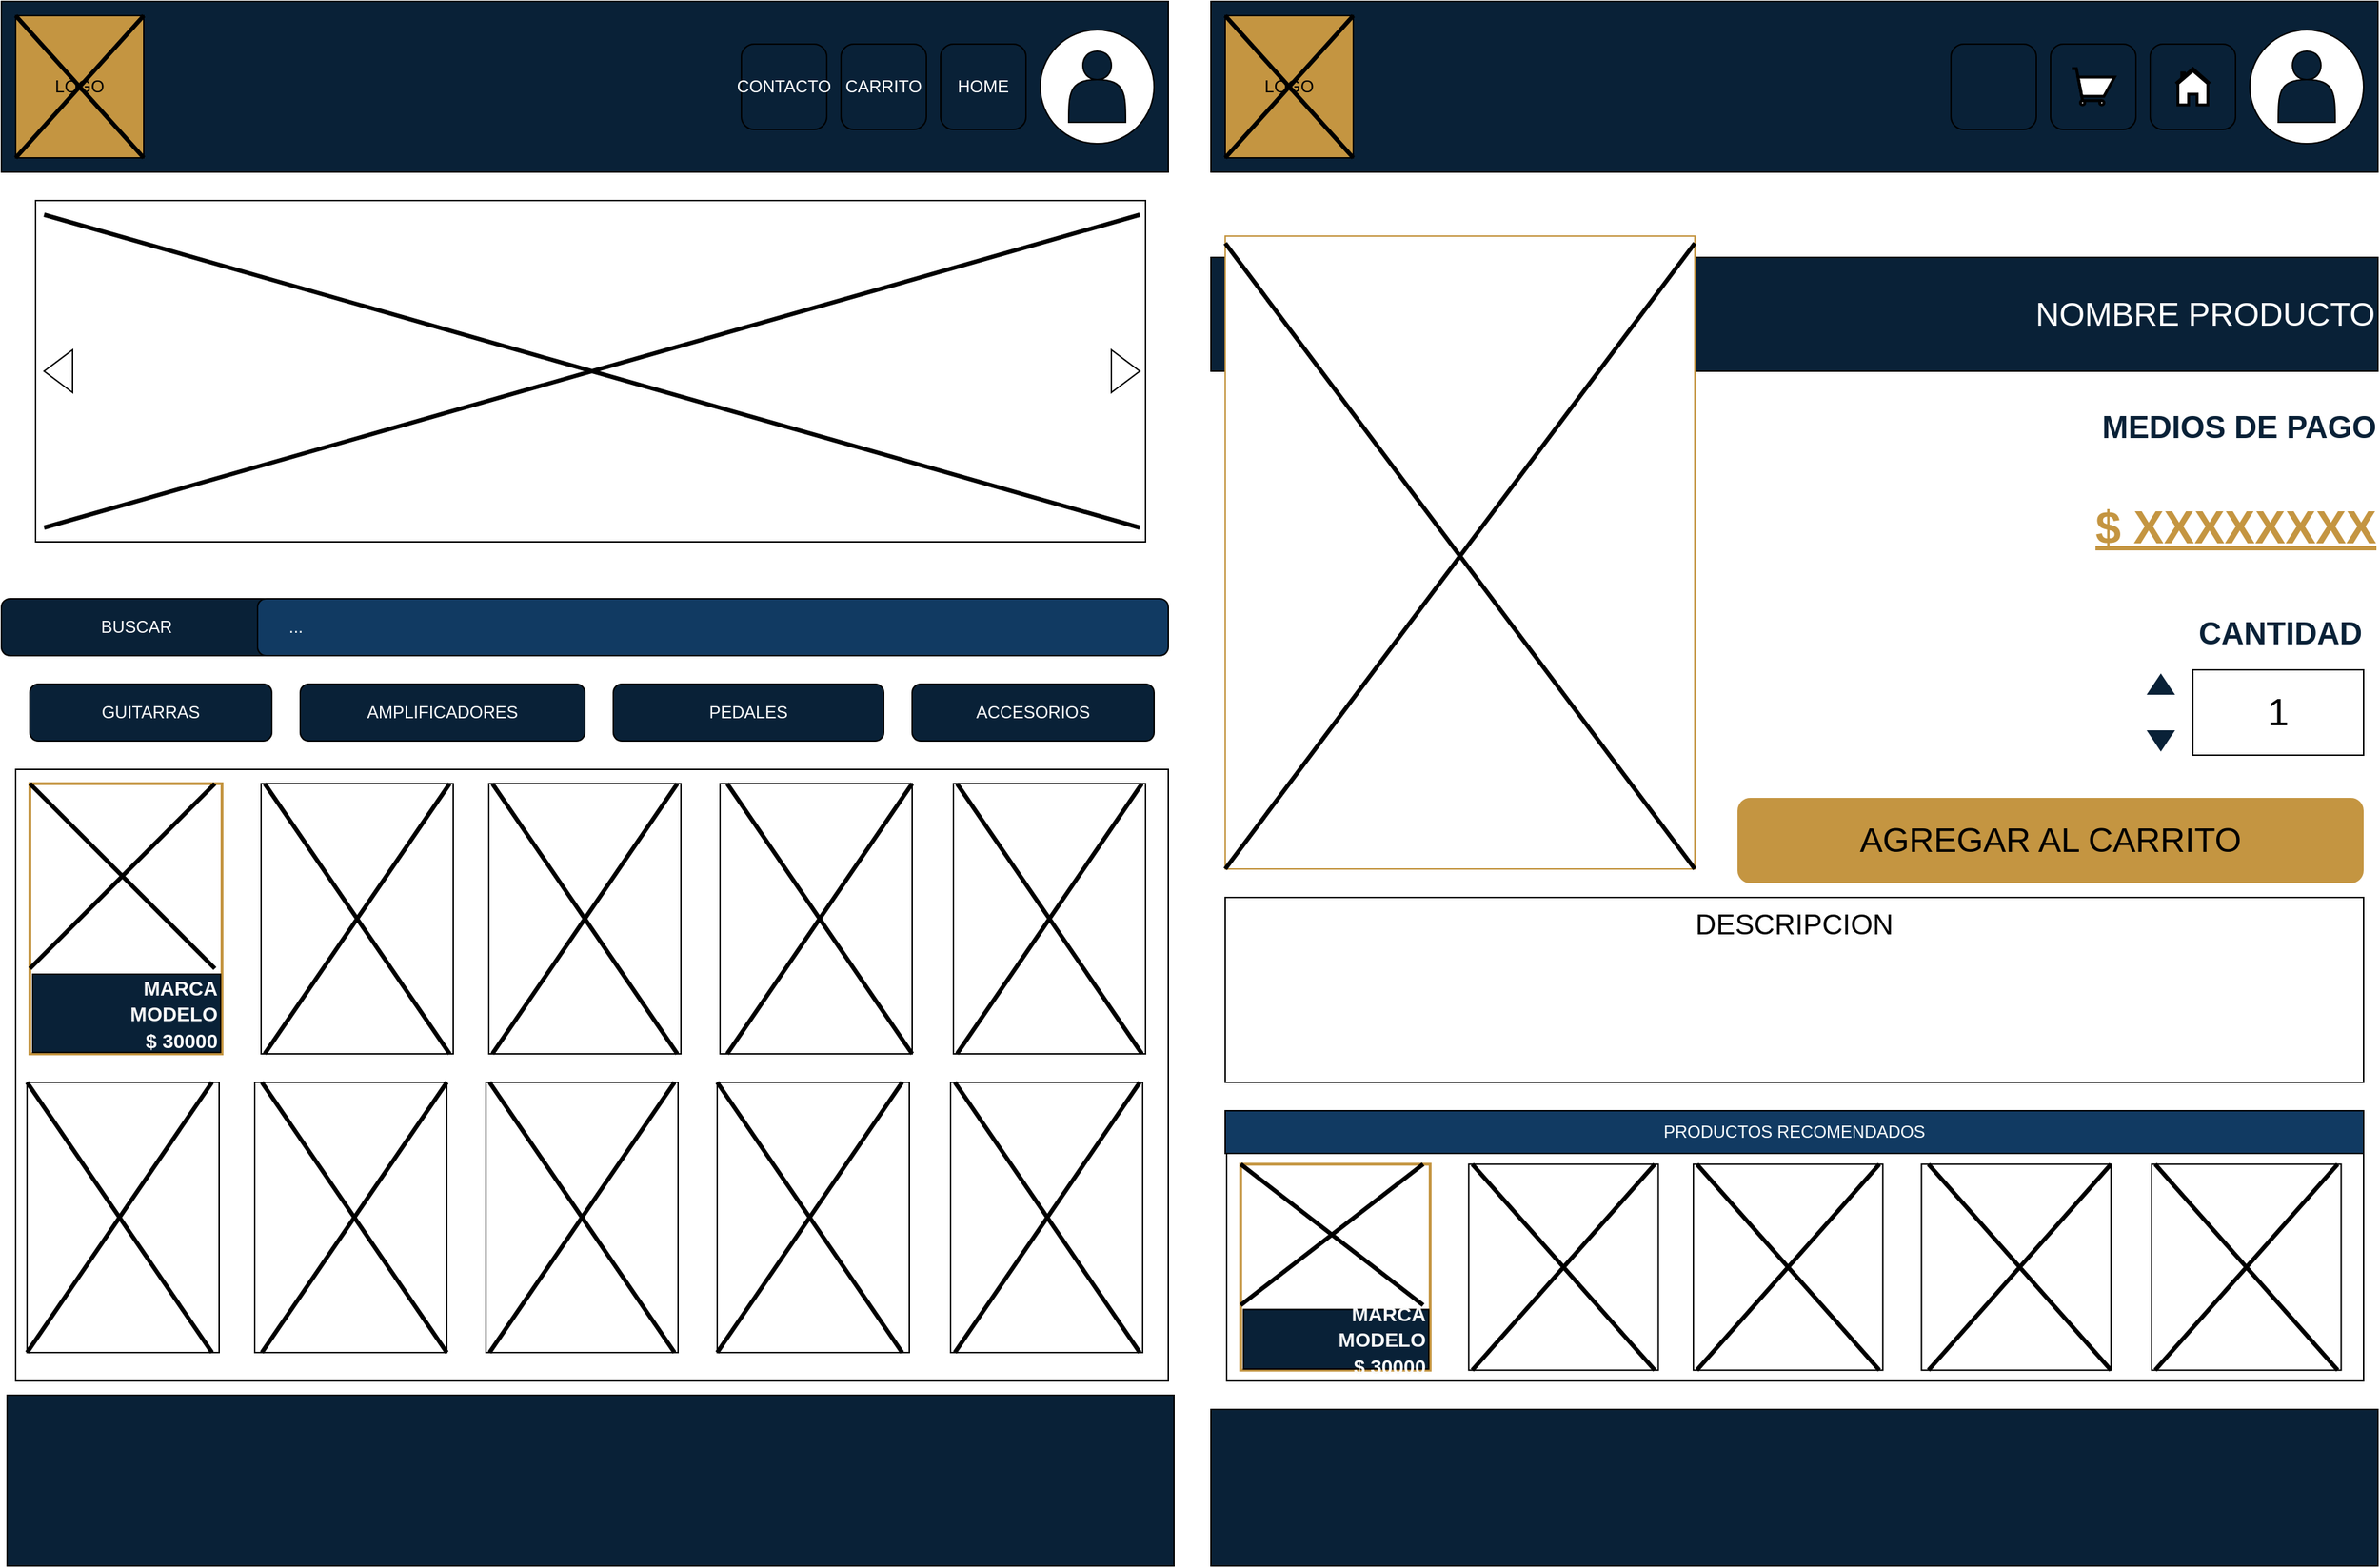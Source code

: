 <mxfile version="22.1.11" type="github">
  <diagram name="Página-1" id="JqUlna2AlzxESYvFUE7s">
    <mxGraphModel dx="1783" dy="981" grid="1" gridSize="10" guides="1" tooltips="1" connect="1" arrows="1" fold="1" page="1" pageScale="1" pageWidth="827" pageHeight="1169" math="0" shadow="0">
      <root>
        <mxCell id="0" />
        <mxCell id="1" parent="0" />
        <mxCell id="p6osT_zmAGnB4lTJyK7s-12" value="NOMBRE PRODUCTO" style="rounded=0;whiteSpace=wrap;html=1;fillColor=#092137;fontColor=#ffffff;align=right;fontSize=23;" vertex="1" parent="1">
          <mxGeometry x="850" y="180" width="820" height="80" as="geometry" />
        </mxCell>
        <mxCell id="KVJcDZr4lrvwrFrAcdM8-36" value="" style="rounded=0;whiteSpace=wrap;html=1;" parent="1" vertex="1">
          <mxGeometry x="10" y="540" width="810" height="430" as="geometry" />
        </mxCell>
        <mxCell id="KVJcDZr4lrvwrFrAcdM8-59" value="" style="rounded=0;whiteSpace=wrap;html=1;" parent="1" vertex="1">
          <mxGeometry x="182.5" y="550" width="135" height="190" as="geometry" />
        </mxCell>
        <mxCell id="KVJcDZr4lrvwrFrAcdM8-1" value="" style="rounded=0;whiteSpace=wrap;html=1;fillColor=#092137;" parent="1" vertex="1">
          <mxGeometry width="820" height="120" as="geometry" />
        </mxCell>
        <mxCell id="KVJcDZr4lrvwrFrAcdM8-4" value="HOME" style="rounded=1;whiteSpace=wrap;html=1;fontColor=#FFFFFF;fillColor=#092137;" parent="1" vertex="1">
          <mxGeometry x="660" y="30" width="60" height="60" as="geometry" />
        </mxCell>
        <mxCell id="KVJcDZr4lrvwrFrAcdM8-5" value="CARRITO" style="rounded=1;whiteSpace=wrap;html=1;fillColor=#092137;fontColor=#ffffff;" parent="1" vertex="1">
          <mxGeometry x="590" y="30" width="60" height="60" as="geometry" />
        </mxCell>
        <mxCell id="KVJcDZr4lrvwrFrAcdM8-6" value="" style="ellipse;whiteSpace=wrap;html=1;" parent="1" vertex="1">
          <mxGeometry x="730" y="20" width="80" height="80" as="geometry" />
        </mxCell>
        <mxCell id="KVJcDZr4lrvwrFrAcdM8-7" value="" style="shape=actor;whiteSpace=wrap;html=1;fillColor=#092137;" parent="1" vertex="1">
          <mxGeometry x="750" y="35" width="40" height="50" as="geometry" />
        </mxCell>
        <mxCell id="KVJcDZr4lrvwrFrAcdM8-8" value="LOGO" style="rounded=0;whiteSpace=wrap;html=1;fillColor=#C49541;" parent="1" vertex="1">
          <mxGeometry x="10" y="10" width="90" height="100" as="geometry" />
        </mxCell>
        <mxCell id="KVJcDZr4lrvwrFrAcdM8-9" value="" style="shape=umlDestroy;whiteSpace=wrap;html=1;strokeWidth=3;targetShapes=umlLifeline;" parent="1" vertex="1">
          <mxGeometry x="10" y="10" width="90" height="100" as="geometry" />
        </mxCell>
        <mxCell id="KVJcDZr4lrvwrFrAcdM8-12" value="" style="rounded=0;whiteSpace=wrap;html=1;" parent="1" vertex="1">
          <mxGeometry x="24" y="140" width="780" height="240" as="geometry" />
        </mxCell>
        <mxCell id="KVJcDZr4lrvwrFrAcdM8-13" value="" style="triangle;whiteSpace=wrap;html=1;" parent="1" vertex="1">
          <mxGeometry x="780" y="245" width="20" height="30" as="geometry" />
        </mxCell>
        <mxCell id="KVJcDZr4lrvwrFrAcdM8-14" value="" style="triangle;whiteSpace=wrap;html=1;rotation=-180;" parent="1" vertex="1">
          <mxGeometry x="30" y="245" width="20" height="30" as="geometry" />
        </mxCell>
        <mxCell id="KVJcDZr4lrvwrFrAcdM8-15" value="" style="shape=umlDestroy;whiteSpace=wrap;html=1;strokeWidth=3;targetShapes=umlLifeline;" parent="1" vertex="1">
          <mxGeometry x="30" y="150" width="770" height="220" as="geometry" />
        </mxCell>
        <mxCell id="KVJcDZr4lrvwrFrAcdM8-18" value="" style="rounded=0;whiteSpace=wrap;html=1;strokeColor=#c49541;fillColor=none;gradientColor=none;strokeWidth=2;" parent="1" vertex="1">
          <mxGeometry x="20" y="550" width="135" height="190" as="geometry" />
        </mxCell>
        <mxCell id="KVJcDZr4lrvwrFrAcdM8-22" value="BUSCAR" style="rounded=1;whiteSpace=wrap;html=1;fillColor=#092137;fontColor=#ffffff;" parent="1" vertex="1">
          <mxGeometry y="420" width="190" height="40" as="geometry" />
        </mxCell>
        <mxCell id="KVJcDZr4lrvwrFrAcdM8-20" value="&amp;nbsp; &amp;nbsp; &amp;nbsp; ..." style="rounded=1;whiteSpace=wrap;html=1;fillColor=#113A62;fontColor=#FCFFFF;align=left;" parent="1" vertex="1">
          <mxGeometry x="180" y="420" width="640" height="40" as="geometry" />
        </mxCell>
        <mxCell id="KVJcDZr4lrvwrFrAcdM8-23" value="GUITARRAS" style="rounded=1;whiteSpace=wrap;html=1;fillColor=#092137;fontColor=#ffffff;" parent="1" vertex="1">
          <mxGeometry x="20" y="480" width="170" height="40" as="geometry" />
        </mxCell>
        <mxCell id="KVJcDZr4lrvwrFrAcdM8-24" value="AMPLIFICADORES" style="rounded=1;whiteSpace=wrap;html=1;fillColor=#092137;fontColor=#ffffff;" parent="1" vertex="1">
          <mxGeometry x="210" y="480" width="200" height="40" as="geometry" />
        </mxCell>
        <mxCell id="KVJcDZr4lrvwrFrAcdM8-25" value="PEDALES" style="rounded=1;whiteSpace=wrap;html=1;fillColor=#092137;fontColor=#ffffff;" parent="1" vertex="1">
          <mxGeometry x="430" y="480" width="190" height="40" as="geometry" />
        </mxCell>
        <mxCell id="KVJcDZr4lrvwrFrAcdM8-26" value="ACCESORIOS" style="rounded=1;whiteSpace=wrap;html=1;fillColor=#092137;fontColor=#ffffff;" parent="1" vertex="1">
          <mxGeometry x="640" y="480" width="170" height="40" as="geometry" />
        </mxCell>
        <mxCell id="KVJcDZr4lrvwrFrAcdM8-28" value="" style="rounded=0;whiteSpace=wrap;html=1;" parent="1" vertex="1">
          <mxGeometry x="342.5" y="550" width="135" height="190" as="geometry" />
        </mxCell>
        <mxCell id="KVJcDZr4lrvwrFrAcdM8-29" value="" style="rounded=0;whiteSpace=wrap;html=1;" parent="1" vertex="1">
          <mxGeometry x="505" y="550" width="135" height="190" as="geometry" />
        </mxCell>
        <mxCell id="KVJcDZr4lrvwrFrAcdM8-30" value="" style="rounded=0;whiteSpace=wrap;html=1;" parent="1" vertex="1">
          <mxGeometry x="669" y="550" width="135" height="190" as="geometry" />
        </mxCell>
        <mxCell id="KVJcDZr4lrvwrFrAcdM8-31" value="" style="rounded=0;whiteSpace=wrap;html=1;" parent="1" vertex="1">
          <mxGeometry x="18" y="760" width="135" height="190" as="geometry" />
        </mxCell>
        <mxCell id="KVJcDZr4lrvwrFrAcdM8-32" value="" style="rounded=0;whiteSpace=wrap;html=1;" parent="1" vertex="1">
          <mxGeometry x="178" y="760" width="135" height="190" as="geometry" />
        </mxCell>
        <mxCell id="KVJcDZr4lrvwrFrAcdM8-33" value="" style="rounded=0;whiteSpace=wrap;html=1;" parent="1" vertex="1">
          <mxGeometry x="340.5" y="760" width="135" height="190" as="geometry" />
        </mxCell>
        <mxCell id="KVJcDZr4lrvwrFrAcdM8-34" value="" style="rounded=0;whiteSpace=wrap;html=1;" parent="1" vertex="1">
          <mxGeometry x="503" y="760" width="135" height="190" as="geometry" />
        </mxCell>
        <mxCell id="KVJcDZr4lrvwrFrAcdM8-35" value="" style="rounded=0;whiteSpace=wrap;html=1;" parent="1" vertex="1">
          <mxGeometry x="667" y="760" width="135" height="190" as="geometry" />
        </mxCell>
        <mxCell id="KVJcDZr4lrvwrFrAcdM8-37" value="CONTACTO&lt;br&gt;" style="rounded=1;whiteSpace=wrap;html=1;fillColor=#092137;fontColor=#ffffff;" parent="1" vertex="1">
          <mxGeometry x="520" y="30" width="60" height="60" as="geometry" />
        </mxCell>
        <mxCell id="KVJcDZr4lrvwrFrAcdM8-38" value="" style="shape=umlDestroy;whiteSpace=wrap;html=1;strokeWidth=3;targetShapes=umlLifeline;" parent="1" vertex="1">
          <mxGeometry x="20" y="550" width="130" height="130" as="geometry" />
        </mxCell>
        <mxCell id="KVJcDZr4lrvwrFrAcdM8-40" value="" style="shape=umlDestroy;whiteSpace=wrap;html=1;strokeWidth=3;targetShapes=umlLifeline;" parent="1" vertex="1">
          <mxGeometry x="185" y="550" width="130" height="190" as="geometry" />
        </mxCell>
        <mxCell id="KVJcDZr4lrvwrFrAcdM8-41" value="" style="shape=umlDestroy;whiteSpace=wrap;html=1;strokeWidth=3;targetShapes=umlLifeline;" parent="1" vertex="1">
          <mxGeometry x="345" y="550" width="130" height="190" as="geometry" />
        </mxCell>
        <mxCell id="KVJcDZr4lrvwrFrAcdM8-42" value="" style="shape=umlDestroy;whiteSpace=wrap;html=1;strokeWidth=3;targetShapes=umlLifeline;" parent="1" vertex="1">
          <mxGeometry x="510" y="550" width="130" height="190" as="geometry" />
        </mxCell>
        <mxCell id="KVJcDZr4lrvwrFrAcdM8-43" value="" style="shape=umlDestroy;whiteSpace=wrap;html=1;strokeWidth=3;targetShapes=umlLifeline;" parent="1" vertex="1">
          <mxGeometry x="18" y="760" width="130" height="190" as="geometry" />
        </mxCell>
        <mxCell id="KVJcDZr4lrvwrFrAcdM8-44" value="" style="shape=umlDestroy;whiteSpace=wrap;html=1;strokeWidth=3;targetShapes=umlLifeline;" parent="1" vertex="1">
          <mxGeometry x="183" y="760" width="130" height="190" as="geometry" />
        </mxCell>
        <mxCell id="KVJcDZr4lrvwrFrAcdM8-55" value="" style="shape=umlDestroy;whiteSpace=wrap;html=1;strokeWidth=3;targetShapes=umlLifeline;" parent="1" vertex="1">
          <mxGeometry x="503" y="760" width="130" height="190" as="geometry" />
        </mxCell>
        <mxCell id="KVJcDZr4lrvwrFrAcdM8-56" value="" style="shape=umlDestroy;whiteSpace=wrap;html=1;strokeWidth=3;targetShapes=umlLifeline;" parent="1" vertex="1">
          <mxGeometry x="343" y="760" width="130" height="190" as="geometry" />
        </mxCell>
        <mxCell id="KVJcDZr4lrvwrFrAcdM8-57" value="" style="shape=umlDestroy;whiteSpace=wrap;html=1;strokeWidth=3;targetShapes=umlLifeline;" parent="1" vertex="1">
          <mxGeometry x="671.5" y="550" width="130" height="190" as="geometry" />
        </mxCell>
        <mxCell id="KVJcDZr4lrvwrFrAcdM8-58" value="" style="shape=umlDestroy;whiteSpace=wrap;html=1;strokeWidth=3;targetShapes=umlLifeline;" parent="1" vertex="1">
          <mxGeometry x="670" y="760" width="130" height="190" as="geometry" />
        </mxCell>
        <mxCell id="KVJcDZr4lrvwrFrAcdM8-60" value="&lt;font style=&quot;font-size: 14px;&quot;&gt;&lt;b style=&quot;&quot;&gt;MARCA&lt;br&gt;&lt;div style=&quot;&quot;&gt;&lt;b style=&quot;background-color: initial;&quot;&gt;MODELO&lt;/b&gt;&lt;/div&gt;$ 30000&lt;/b&gt;&lt;/font&gt;" style="rounded=0;whiteSpace=wrap;html=1;fontSize=17;align=right;fillColor=#092137;fontColor=#FAFAFA;" parent="1" vertex="1">
          <mxGeometry x="22" y="684" width="132" height="55" as="geometry" />
        </mxCell>
        <mxCell id="KVJcDZr4lrvwrFrAcdM8-61" value="" style="rounded=0;whiteSpace=wrap;html=1;fillColor=#092137;" parent="1" vertex="1">
          <mxGeometry x="4" y="980" width="820" height="120" as="geometry" />
        </mxCell>
        <mxCell id="p6osT_zmAGnB4lTJyK7s-1" value="" style="rounded=0;whiteSpace=wrap;html=1;fillColor=#092137;" vertex="1" parent="1">
          <mxGeometry x="850" width="820" height="120" as="geometry" />
        </mxCell>
        <mxCell id="p6osT_zmAGnB4lTJyK7s-2" value="" style="rounded=1;whiteSpace=wrap;html=1;fontColor=#FFFFFF;fillColor=#092137;" vertex="1" parent="1">
          <mxGeometry x="1510" y="30" width="60" height="60" as="geometry" />
        </mxCell>
        <mxCell id="p6osT_zmAGnB4lTJyK7s-3" value="" style="rounded=1;whiteSpace=wrap;html=1;fillColor=#092137;fontColor=#ffffff;" vertex="1" parent="1">
          <mxGeometry x="1440" y="30" width="60" height="60" as="geometry" />
        </mxCell>
        <mxCell id="p6osT_zmAGnB4lTJyK7s-4" value="" style="ellipse;whiteSpace=wrap;html=1;" vertex="1" parent="1">
          <mxGeometry x="1580" y="20" width="80" height="80" as="geometry" />
        </mxCell>
        <mxCell id="p6osT_zmAGnB4lTJyK7s-5" value="" style="shape=actor;whiteSpace=wrap;html=1;fillColor=#092137;" vertex="1" parent="1">
          <mxGeometry x="1600" y="35" width="40" height="50" as="geometry" />
        </mxCell>
        <mxCell id="p6osT_zmAGnB4lTJyK7s-6" value="LOGO" style="rounded=0;whiteSpace=wrap;html=1;fillColor=#c49541;gradientColor=none;strokeColor=#000000;" vertex="1" parent="1">
          <mxGeometry x="860" y="10" width="90" height="100" as="geometry" />
        </mxCell>
        <mxCell id="p6osT_zmAGnB4lTJyK7s-7" value="" style="shape=umlDestroy;whiteSpace=wrap;html=1;strokeWidth=3;targetShapes=umlLifeline;" vertex="1" parent="1">
          <mxGeometry x="860" y="10" width="90" height="100" as="geometry" />
        </mxCell>
        <mxCell id="p6osT_zmAGnB4lTJyK7s-8" value="" style="rounded=1;whiteSpace=wrap;html=1;fillColor=#092137;fontColor=#ffffff;" vertex="1" parent="1">
          <mxGeometry x="1370" y="30" width="60" height="60" as="geometry" />
        </mxCell>
        <mxCell id="p6osT_zmAGnB4lTJyK7s-9" value="" style="rounded=0;whiteSpace=wrap;html=1;fillColor=#092137;" vertex="1" parent="1">
          <mxGeometry x="850" y="990" width="820" height="110" as="geometry" />
        </mxCell>
        <mxCell id="p6osT_zmAGnB4lTJyK7s-11" value="" style="rounded=0;whiteSpace=wrap;html=1;strokeColor=#c49541;gradientColor=none;" vertex="1" parent="1">
          <mxGeometry x="860" y="165" width="330" height="445" as="geometry" />
        </mxCell>
        <mxCell id="p6osT_zmAGnB4lTJyK7s-10" value="" style="shape=umlDestroy;whiteSpace=wrap;html=1;strokeWidth=3;targetShapes=umlLifeline;" vertex="1" parent="1">
          <mxGeometry x="860" y="170" width="330" height="440" as="geometry" />
        </mxCell>
        <mxCell id="p6osT_zmAGnB4lTJyK7s-13" value="DESCRIPCION" style="rounded=0;whiteSpace=wrap;html=1;fontSize=20;verticalAlign=top;" vertex="1" parent="1">
          <mxGeometry x="860" y="630" width="800" height="130" as="geometry" />
        </mxCell>
        <mxCell id="p6osT_zmAGnB4lTJyK7s-14" value="MEDIOS DE PAGO" style="rounded=0;html=1;strokeColor=none;fontColor=#092137;fontSize=22;labelBackgroundColor=none;fontStyle=1;align=right;" vertex="1" parent="1">
          <mxGeometry x="1280" y="270" width="390" height="60" as="geometry" />
        </mxCell>
        <mxCell id="p6osT_zmAGnB4lTJyK7s-15" value="CANTIDAD" style="rounded=0;html=1;strokeColor=none;fontColor=#092137;fontSize=22;labelBackgroundColor=none;fontStyle=1;align=right;" vertex="1" parent="1">
          <mxGeometry x="1270" y="420" width="390" height="50" as="geometry" />
        </mxCell>
        <mxCell id="p6osT_zmAGnB4lTJyK7s-16" value="1" style="rounded=0;whiteSpace=wrap;html=1;fontSize=27;" vertex="1" parent="1">
          <mxGeometry x="1540" y="470" width="120" height="60" as="geometry" />
        </mxCell>
        <mxCell id="p6osT_zmAGnB4lTJyK7s-17" value="" style="triangle;whiteSpace=wrap;html=1;rotation=-90;fillColor=#092137;strokeColor=none;" vertex="1" parent="1">
          <mxGeometry x="1510" y="470" width="15" height="20" as="geometry" />
        </mxCell>
        <mxCell id="p6osT_zmAGnB4lTJyK7s-20" value="" style="triangle;whiteSpace=wrap;html=1;rotation=90;fillColor=#092137;strokeColor=none;" vertex="1" parent="1">
          <mxGeometry x="1510" y="510" width="15" height="20" as="geometry" />
        </mxCell>
        <mxCell id="p6osT_zmAGnB4lTJyK7s-21" value="AGREGAR AL CARRITO" style="rounded=1;whiteSpace=wrap;html=1;fillColor=#c49541;gradientColor=none;strokeColor=none;fontSize=24;" vertex="1" parent="1">
          <mxGeometry x="1220" y="560" width="440" height="60" as="geometry" />
        </mxCell>
        <mxCell id="p6osT_zmAGnB4lTJyK7s-22" value="$ XXXXXXXX" style="rounded=0;html=1;strokeColor=none;fontColor=#c49541;fontSize=32;labelBackgroundColor=none;fontStyle=5;align=right;" vertex="1" parent="1">
          <mxGeometry x="1280" y="340" width="390" height="60" as="geometry" />
        </mxCell>
        <mxCell id="p6osT_zmAGnB4lTJyK7s-47" value="" style="group" vertex="1" connectable="0" parent="1">
          <mxGeometry x="861" y="810" width="799" height="160" as="geometry" />
        </mxCell>
        <mxCell id="p6osT_zmAGnB4lTJyK7s-23" value="" style="rounded=0;whiteSpace=wrap;html=1;" vertex="1" parent="p6osT_zmAGnB4lTJyK7s-47">
          <mxGeometry width="799" height="160" as="geometry" />
        </mxCell>
        <mxCell id="p6osT_zmAGnB4lTJyK7s-24" value="" style="rounded=0;whiteSpace=wrap;html=1;" vertex="1" parent="p6osT_zmAGnB4lTJyK7s-47">
          <mxGeometry x="170.157" y="7.619" width="133.167" height="144.762" as="geometry" />
        </mxCell>
        <mxCell id="p6osT_zmAGnB4lTJyK7s-25" value="" style="rounded=0;whiteSpace=wrap;html=1;strokeColor=#c49541;fillColor=none;gradientColor=none;strokeWidth=2;" vertex="1" parent="p6osT_zmAGnB4lTJyK7s-47">
          <mxGeometry x="9.864" y="7.619" width="133.167" height="144.762" as="geometry" />
        </mxCell>
        <mxCell id="p6osT_zmAGnB4lTJyK7s-26" value="" style="rounded=0;whiteSpace=wrap;html=1;" vertex="1" parent="p6osT_zmAGnB4lTJyK7s-47">
          <mxGeometry x="327.985" y="7.619" width="133.167" height="144.762" as="geometry" />
        </mxCell>
        <mxCell id="p6osT_zmAGnB4lTJyK7s-27" value="" style="rounded=0;whiteSpace=wrap;html=1;" vertex="1" parent="p6osT_zmAGnB4lTJyK7s-47">
          <mxGeometry x="488.278" y="7.619" width="133.167" height="144.762" as="geometry" />
        </mxCell>
        <mxCell id="p6osT_zmAGnB4lTJyK7s-28" value="" style="rounded=0;whiteSpace=wrap;html=1;" vertex="1" parent="p6osT_zmAGnB4lTJyK7s-47">
          <mxGeometry x="650.051" y="7.619" width="133.167" height="144.762" as="geometry" />
        </mxCell>
        <mxCell id="p6osT_zmAGnB4lTJyK7s-34" value="" style="shape=umlDestroy;whiteSpace=wrap;html=1;strokeWidth=3;targetShapes=umlLifeline;" vertex="1" parent="p6osT_zmAGnB4lTJyK7s-47">
          <mxGeometry x="9.864" y="7.619" width="128.235" height="99.048" as="geometry" />
        </mxCell>
        <mxCell id="p6osT_zmAGnB4lTJyK7s-35" value="" style="shape=umlDestroy;whiteSpace=wrap;html=1;strokeWidth=3;targetShapes=umlLifeline;" vertex="1" parent="p6osT_zmAGnB4lTJyK7s-47">
          <mxGeometry x="172.623" y="7.619" width="128.235" height="144.762" as="geometry" />
        </mxCell>
        <mxCell id="p6osT_zmAGnB4lTJyK7s-36" value="" style="shape=umlDestroy;whiteSpace=wrap;html=1;strokeWidth=3;targetShapes=umlLifeline;" vertex="1" parent="p6osT_zmAGnB4lTJyK7s-47">
          <mxGeometry x="330.451" y="7.619" width="128.235" height="144.762" as="geometry" />
        </mxCell>
        <mxCell id="p6osT_zmAGnB4lTJyK7s-37" value="" style="shape=umlDestroy;whiteSpace=wrap;html=1;strokeWidth=3;targetShapes=umlLifeline;" vertex="1" parent="p6osT_zmAGnB4lTJyK7s-47">
          <mxGeometry x="493.21" y="7.619" width="128.235" height="144.762" as="geometry" />
        </mxCell>
        <mxCell id="p6osT_zmAGnB4lTJyK7s-42" value="" style="shape=umlDestroy;whiteSpace=wrap;html=1;strokeWidth=3;targetShapes=umlLifeline;" vertex="1" parent="p6osT_zmAGnB4lTJyK7s-47">
          <mxGeometry x="652.517" y="7.619" width="128.235" height="144.762" as="geometry" />
        </mxCell>
        <mxCell id="p6osT_zmAGnB4lTJyK7s-44" value="&lt;font style=&quot;font-size: 14px;&quot;&gt;&lt;b style=&quot;&quot;&gt;MARCA&lt;br&gt;&lt;div style=&quot;&quot;&gt;&lt;b style=&quot;background-color: initial;&quot;&gt;MODELO&lt;/b&gt;&lt;/div&gt;$ 30000&lt;/b&gt;&lt;/font&gt;" style="rounded=0;whiteSpace=wrap;html=1;fontSize=17;align=right;fillColor=#092137;fontColor=#FAFAFA;" vertex="1" parent="p6osT_zmAGnB4lTJyK7s-47">
          <mxGeometry x="11.837" y="109.714" width="130.207" height="41.905" as="geometry" />
        </mxCell>
        <mxCell id="p6osT_zmAGnB4lTJyK7s-48" value="PRODUCTOS RECOMENDADOS" style="rounded=0;whiteSpace=wrap;html=1;fillColor=#113A62;fontColor=#FCFFFF;align=center;" vertex="1" parent="1">
          <mxGeometry x="860" y="780" width="800" height="30" as="geometry" />
        </mxCell>
        <mxCell id="p6osT_zmAGnB4lTJyK7s-49" value="" style="html=1;verticalLabelPosition=bottom;align=center;labelBackgroundColor=#ffffff;verticalAlign=top;strokeWidth=2;shadow=0;dashed=0;shape=mxgraph.ios7.icons.home;" vertex="1" parent="1">
          <mxGeometry x="1528" y="47.25" width="24" height="25.5" as="geometry" />
        </mxCell>
        <mxCell id="p6osT_zmAGnB4lTJyK7s-50" value="" style="html=1;verticalLabelPosition=bottom;align=center;labelBackgroundColor=#ffffff;verticalAlign=top;strokeWidth=2;shadow=0;dashed=0;shape=mxgraph.ios7.icons.shopping_cart;" vertex="1" parent="1">
          <mxGeometry x="1455" y="47.25" width="30" height="25.5" as="geometry" />
        </mxCell>
      </root>
    </mxGraphModel>
  </diagram>
</mxfile>
